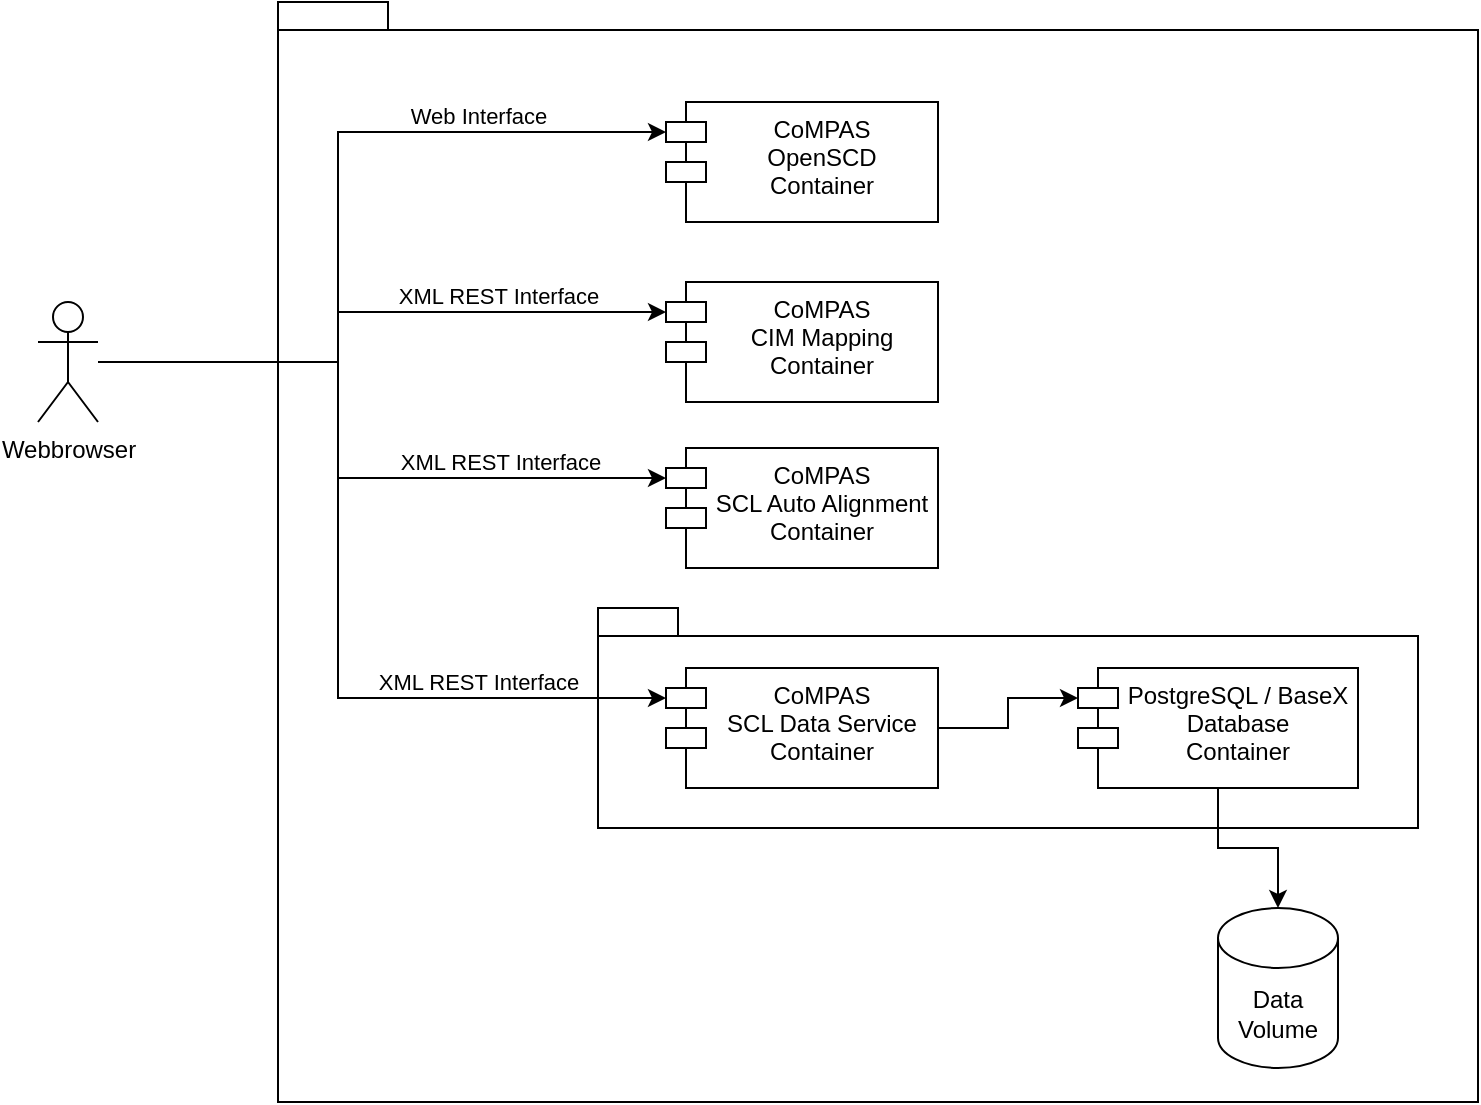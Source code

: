 <mxfile version="15.9.4" type="device"><diagram id="T-R3OtyBSL5H7eszwxaB" name="Page-1"><mxGraphModel dx="1990" dy="1133" grid="1" gridSize="10" guides="1" tooltips="1" connect="1" arrows="1" fold="1" page="1" pageScale="1" pageWidth="850" pageHeight="1100" math="0" shadow="0"><root><mxCell id="0"/><mxCell id="1" parent="0"/><mxCell id="M5hk0CjcMqNAaUTzcJsq-1" value="" style="shape=folder;fontStyle=1;spacingTop=10;tabWidth=40;tabHeight=14;tabPosition=left;html=1;" parent="1" vertex="1"><mxGeometry x="150" y="140" width="600" height="550" as="geometry"/></mxCell><mxCell id="M5hk0CjcMqNAaUTzcJsq-15" value="" style="shape=folder;fontStyle=1;spacingTop=10;tabWidth=40;tabHeight=14;tabPosition=left;html=1;" parent="1" vertex="1"><mxGeometry x="310" y="443" width="410" height="110" as="geometry"/></mxCell><mxCell id="M5hk0CjcMqNAaUTzcJsq-4" style="edgeStyle=orthogonalEdgeStyle;rounded=0;orthogonalLoop=1;jettySize=auto;html=1;entryX=0;entryY=0;entryDx=0;entryDy=15;entryPerimeter=0;" parent="1" source="M5hk0CjcMqNAaUTzcJsq-2" target="M5hk0CjcMqNAaUTzcJsq-3" edge="1"><mxGeometry relative="1" as="geometry"><Array as="points"><mxPoint x="180" y="320"/><mxPoint x="180" y="205"/></Array></mxGeometry></mxCell><mxCell id="M5hk0CjcMqNAaUTzcJsq-10" value="Web Interface" style="edgeLabel;html=1;align=center;verticalAlign=middle;resizable=0;points=[];" parent="M5hk0CjcMqNAaUTzcJsq-4" vertex="1" connectable="0"><mxGeometry x="0.515" y="-1" relative="1" as="geometry"><mxPoint x="3" y="-9" as="offset"/></mxGeometry></mxCell><mxCell id="M5hk0CjcMqNAaUTzcJsq-7" style="edgeStyle=orthogonalEdgeStyle;rounded=0;orthogonalLoop=1;jettySize=auto;html=1;entryX=0;entryY=0;entryDx=0;entryDy=15;entryPerimeter=0;" parent="1" source="M5hk0CjcMqNAaUTzcJsq-2" target="M5hk0CjcMqNAaUTzcJsq-6" edge="1"><mxGeometry relative="1" as="geometry"><Array as="points"><mxPoint x="180" y="320"/><mxPoint x="180" y="295"/></Array></mxGeometry></mxCell><mxCell id="M5hk0CjcMqNAaUTzcJsq-11" value="XML REST Interface" style="edgeLabel;html=1;align=center;verticalAlign=middle;resizable=0;points=[];" parent="M5hk0CjcMqNAaUTzcJsq-7" vertex="1" connectable="0"><mxGeometry x="0.453" y="-2" relative="1" as="geometry"><mxPoint y="-10" as="offset"/></mxGeometry></mxCell><mxCell id="M5hk0CjcMqNAaUTzcJsq-9" style="edgeStyle=orthogonalEdgeStyle;rounded=0;orthogonalLoop=1;jettySize=auto;html=1;entryX=0;entryY=0;entryDx=0;entryDy=15;entryPerimeter=0;" parent="1" source="M5hk0CjcMqNAaUTzcJsq-2" target="M5hk0CjcMqNAaUTzcJsq-8" edge="1"><mxGeometry relative="1" as="geometry"><Array as="points"><mxPoint x="180" y="320"/><mxPoint x="180" y="488"/></Array></mxGeometry></mxCell><mxCell id="M5hk0CjcMqNAaUTzcJsq-12" value="XML REST Interface" style="edgeLabel;html=1;align=center;verticalAlign=middle;resizable=0;points=[];" parent="M5hk0CjcMqNAaUTzcJsq-9" vertex="1" connectable="0"><mxGeometry x="0.534" y="4" relative="1" as="geometry"><mxPoint x="11" y="-4" as="offset"/></mxGeometry></mxCell><mxCell id="M5hk0CjcMqNAaUTzcJsq-2" value="Webbrowser" style="shape=umlActor;verticalLabelPosition=bottom;verticalAlign=top;html=1;" parent="1" vertex="1"><mxGeometry x="30" y="290" width="30" height="60" as="geometry"/></mxCell><mxCell id="M5hk0CjcMqNAaUTzcJsq-3" value="CoMPAS &#10;OpenSCD&#10;Container" style="shape=module;align=left;spacingLeft=20;align=center;verticalAlign=top;" parent="1" vertex="1"><mxGeometry x="344" y="190" width="136" height="60" as="geometry"/></mxCell><mxCell id="M5hk0CjcMqNAaUTzcJsq-6" value="CoMPAS &#10;CIM Mapping&#10;Container" style="shape=module;align=left;spacingLeft=20;align=center;verticalAlign=top;" parent="1" vertex="1"><mxGeometry x="344" y="280" width="136" height="60" as="geometry"/></mxCell><mxCell id="M5hk0CjcMqNAaUTzcJsq-14" style="edgeStyle=orthogonalEdgeStyle;rounded=0;orthogonalLoop=1;jettySize=auto;html=1;entryX=0;entryY=0;entryDx=0;entryDy=15;entryPerimeter=0;" parent="1" source="M5hk0CjcMqNAaUTzcJsq-8" target="M5hk0CjcMqNAaUTzcJsq-13" edge="1"><mxGeometry relative="1" as="geometry"/></mxCell><mxCell id="M5hk0CjcMqNAaUTzcJsq-8" value="CoMPAS &#10;SCL Data Service&#10;Container" style="shape=module;align=left;spacingLeft=20;align=center;verticalAlign=top;" parent="1" vertex="1"><mxGeometry x="344" y="473" width="136" height="60" as="geometry"/></mxCell><mxCell id="M5hk0CjcMqNAaUTzcJsq-17" style="edgeStyle=orthogonalEdgeStyle;rounded=0;orthogonalLoop=1;jettySize=auto;html=1;entryX=0.5;entryY=0;entryDx=0;entryDy=0;entryPerimeter=0;" parent="1" source="M5hk0CjcMqNAaUTzcJsq-13" target="M5hk0CjcMqNAaUTzcJsq-16" edge="1"><mxGeometry relative="1" as="geometry"/></mxCell><mxCell id="M5hk0CjcMqNAaUTzcJsq-13" value="PostgreSQL / BaseX&#10;Database&#10;Container" style="shape=module;align=left;spacingLeft=20;align=center;verticalAlign=top;" parent="1" vertex="1"><mxGeometry x="550" y="473" width="140" height="60" as="geometry"/></mxCell><mxCell id="M5hk0CjcMqNAaUTzcJsq-16" value="Data&lt;br&gt;Volume" style="shape=cylinder3;whiteSpace=wrap;html=1;boundedLbl=1;backgroundOutline=1;size=15;" parent="1" vertex="1"><mxGeometry x="620" y="593" width="60" height="80" as="geometry"/></mxCell><mxCell id="jA_yYroUoK0v_S3Pk9ZL-2" value="CoMPAS &#10;SCL Auto Alignment&#10;Container" style="shape=module;align=left;spacingLeft=20;align=center;verticalAlign=top;" vertex="1" parent="1"><mxGeometry x="344" y="363" width="136" height="60" as="geometry"/></mxCell><mxCell id="jA_yYroUoK0v_S3Pk9ZL-3" style="edgeStyle=orthogonalEdgeStyle;rounded=0;orthogonalLoop=1;jettySize=auto;html=1;entryX=0;entryY=0;entryDx=0;entryDy=15;entryPerimeter=0;" edge="1" parent="1" target="jA_yYroUoK0v_S3Pk9ZL-2"><mxGeometry relative="1" as="geometry"><Array as="points"><mxPoint x="180" y="320"/><mxPoint x="180" y="378"/></Array><mxPoint x="60" y="320" as="sourcePoint"/><mxPoint x="354" y="305" as="targetPoint"/></mxGeometry></mxCell><mxCell id="jA_yYroUoK0v_S3Pk9ZL-4" value="XML REST Interface" style="edgeLabel;html=1;align=center;verticalAlign=middle;resizable=0;points=[];" vertex="1" connectable="0" parent="jA_yYroUoK0v_S3Pk9ZL-3"><mxGeometry x="0.453" y="-2" relative="1" as="geometry"><mxPoint x="10" y="-10" as="offset"/></mxGeometry></mxCell></root></mxGraphModel></diagram></mxfile>